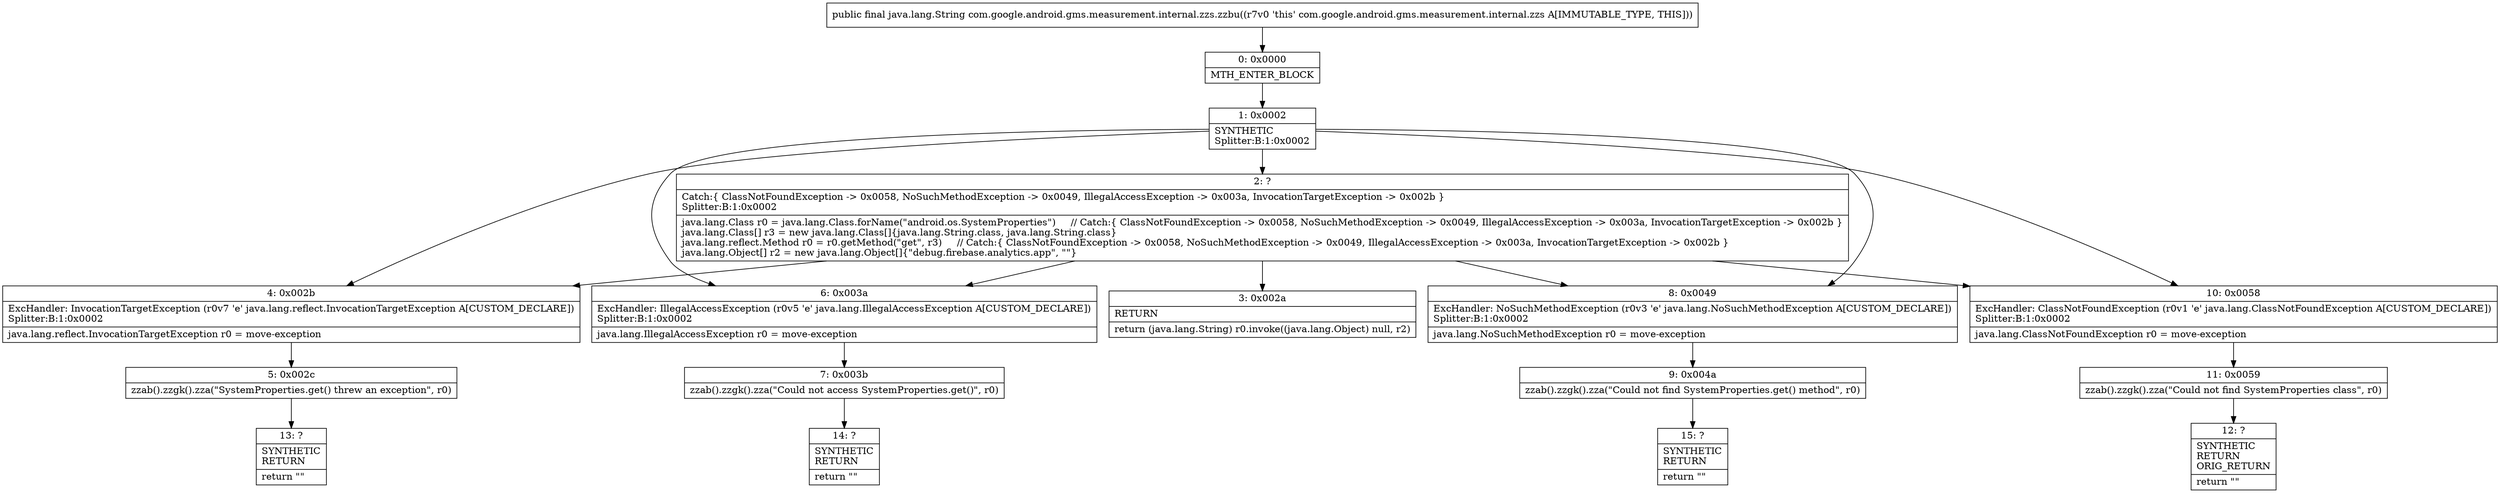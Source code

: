 digraph "CFG forcom.google.android.gms.measurement.internal.zzs.zzbu()Ljava\/lang\/String;" {
Node_0 [shape=record,label="{0\:\ 0x0000|MTH_ENTER_BLOCK\l}"];
Node_1 [shape=record,label="{1\:\ 0x0002|SYNTHETIC\lSplitter:B:1:0x0002\l}"];
Node_2 [shape=record,label="{2\:\ ?|Catch:\{ ClassNotFoundException \-\> 0x0058, NoSuchMethodException \-\> 0x0049, IllegalAccessException \-\> 0x003a, InvocationTargetException \-\> 0x002b \}\lSplitter:B:1:0x0002\l|java.lang.Class r0 = java.lang.Class.forName(\"android.os.SystemProperties\")     \/\/ Catch:\{ ClassNotFoundException \-\> 0x0058, NoSuchMethodException \-\> 0x0049, IllegalAccessException \-\> 0x003a, InvocationTargetException \-\> 0x002b \}\ljava.lang.Class[] r3 = new java.lang.Class[]\{java.lang.String.class, java.lang.String.class\}\ljava.lang.reflect.Method r0 = r0.getMethod(\"get\", r3)     \/\/ Catch:\{ ClassNotFoundException \-\> 0x0058, NoSuchMethodException \-\> 0x0049, IllegalAccessException \-\> 0x003a, InvocationTargetException \-\> 0x002b \}\ljava.lang.Object[] r2 = new java.lang.Object[]\{\"debug.firebase.analytics.app\", \"\"\}\l}"];
Node_3 [shape=record,label="{3\:\ 0x002a|RETURN\l|return (java.lang.String) r0.invoke((java.lang.Object) null, r2)\l}"];
Node_4 [shape=record,label="{4\:\ 0x002b|ExcHandler: InvocationTargetException (r0v7 'e' java.lang.reflect.InvocationTargetException A[CUSTOM_DECLARE])\lSplitter:B:1:0x0002\l|java.lang.reflect.InvocationTargetException r0 = move\-exception\l}"];
Node_5 [shape=record,label="{5\:\ 0x002c|zzab().zzgk().zza(\"SystemProperties.get() threw an exception\", r0)\l}"];
Node_6 [shape=record,label="{6\:\ 0x003a|ExcHandler: IllegalAccessException (r0v5 'e' java.lang.IllegalAccessException A[CUSTOM_DECLARE])\lSplitter:B:1:0x0002\l|java.lang.IllegalAccessException r0 = move\-exception\l}"];
Node_7 [shape=record,label="{7\:\ 0x003b|zzab().zzgk().zza(\"Could not access SystemProperties.get()\", r0)\l}"];
Node_8 [shape=record,label="{8\:\ 0x0049|ExcHandler: NoSuchMethodException (r0v3 'e' java.lang.NoSuchMethodException A[CUSTOM_DECLARE])\lSplitter:B:1:0x0002\l|java.lang.NoSuchMethodException r0 = move\-exception\l}"];
Node_9 [shape=record,label="{9\:\ 0x004a|zzab().zzgk().zza(\"Could not find SystemProperties.get() method\", r0)\l}"];
Node_10 [shape=record,label="{10\:\ 0x0058|ExcHandler: ClassNotFoundException (r0v1 'e' java.lang.ClassNotFoundException A[CUSTOM_DECLARE])\lSplitter:B:1:0x0002\l|java.lang.ClassNotFoundException r0 = move\-exception\l}"];
Node_11 [shape=record,label="{11\:\ 0x0059|zzab().zzgk().zza(\"Could not find SystemProperties class\", r0)\l}"];
Node_12 [shape=record,label="{12\:\ ?|SYNTHETIC\lRETURN\lORIG_RETURN\l|return \"\"\l}"];
Node_13 [shape=record,label="{13\:\ ?|SYNTHETIC\lRETURN\l|return \"\"\l}"];
Node_14 [shape=record,label="{14\:\ ?|SYNTHETIC\lRETURN\l|return \"\"\l}"];
Node_15 [shape=record,label="{15\:\ ?|SYNTHETIC\lRETURN\l|return \"\"\l}"];
MethodNode[shape=record,label="{public final java.lang.String com.google.android.gms.measurement.internal.zzs.zzbu((r7v0 'this' com.google.android.gms.measurement.internal.zzs A[IMMUTABLE_TYPE, THIS])) }"];
MethodNode -> Node_0;
Node_0 -> Node_1;
Node_1 -> Node_2;
Node_1 -> Node_10;
Node_1 -> Node_8;
Node_1 -> Node_6;
Node_1 -> Node_4;
Node_2 -> Node_3;
Node_2 -> Node_10;
Node_2 -> Node_8;
Node_2 -> Node_6;
Node_2 -> Node_4;
Node_4 -> Node_5;
Node_5 -> Node_13;
Node_6 -> Node_7;
Node_7 -> Node_14;
Node_8 -> Node_9;
Node_9 -> Node_15;
Node_10 -> Node_11;
Node_11 -> Node_12;
}

